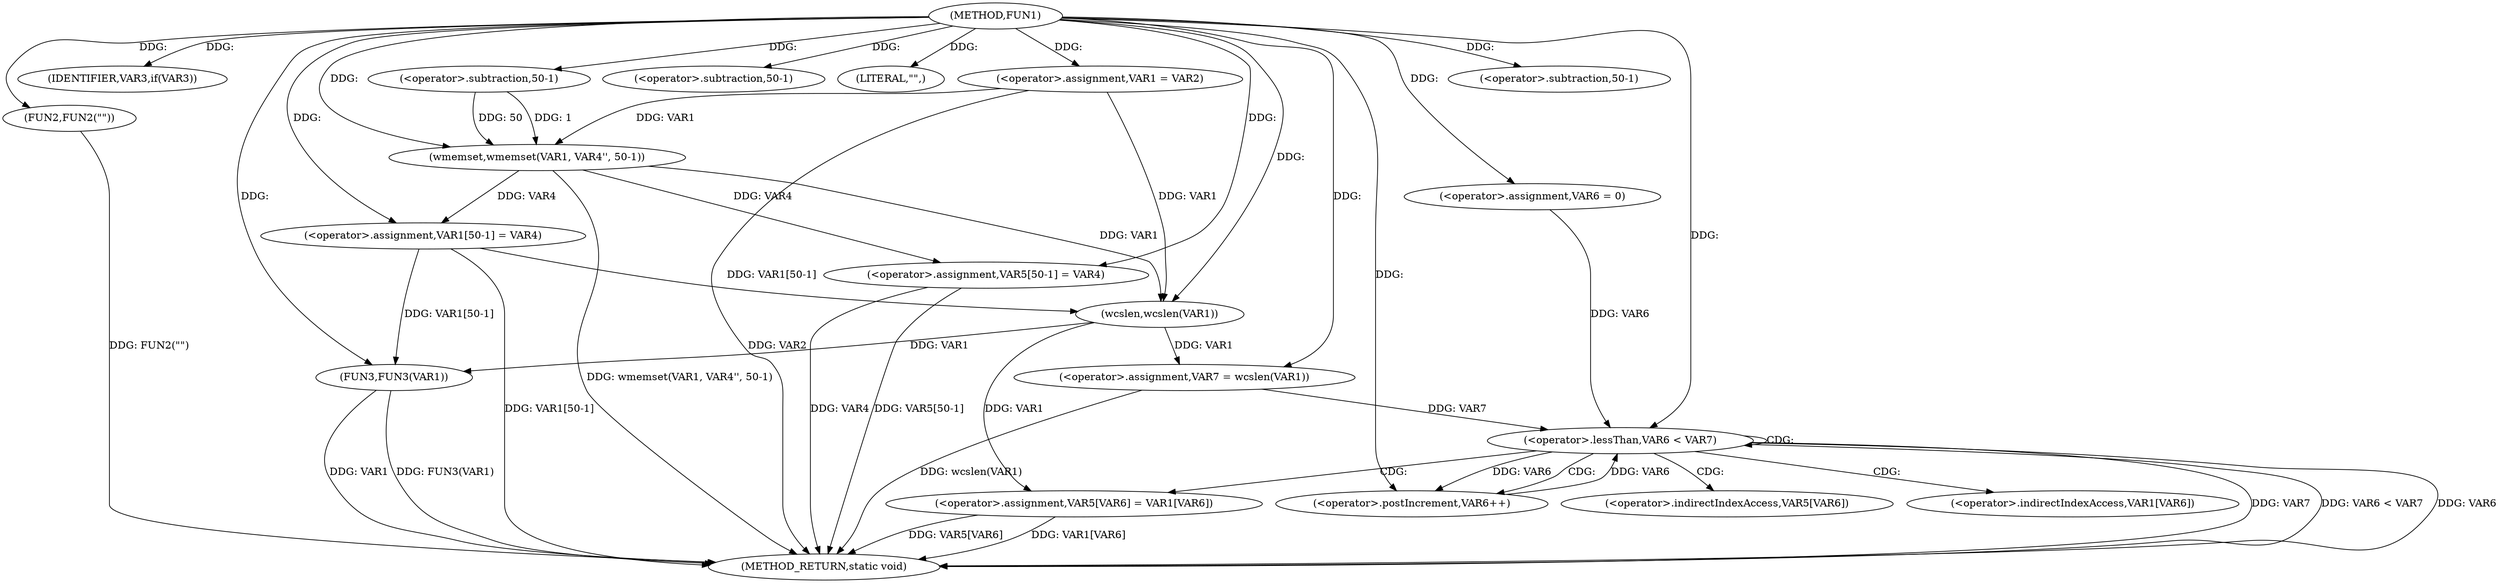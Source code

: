 digraph FUN1 {  
"1000100" [label = "(METHOD,FUN1)" ]
"1000161" [label = "(METHOD_RETURN,static void)" ]
"1000104" [label = "(<operator>.assignment,VAR1 = VAR2)" ]
"1000108" [label = "(IDENTIFIER,VAR3,if(VAR3))" ]
"1000110" [label = "(FUN2,FUN2(\"\"))" ]
"1000114" [label = "(wmemset,wmemset(VAR1, VAR4'', 50-1))" ]
"1000117" [label = "(<operator>.subtraction,50-1)" ]
"1000120" [label = "(<operator>.assignment,VAR1[50-1] = VAR4)" ]
"1000123" [label = "(<operator>.subtraction,50-1)" ]
"1000128" [label = "(LITERAL,\"\",)" ]
"1000131" [label = "(<operator>.assignment,VAR7 = wcslen(VAR1))" ]
"1000133" [label = "(wcslen,wcslen(VAR1))" ]
"1000136" [label = "(<operator>.assignment,VAR6 = 0)" ]
"1000139" [label = "(<operator>.lessThan,VAR6 < VAR7)" ]
"1000142" [label = "(<operator>.postIncrement,VAR6++)" ]
"1000145" [label = "(<operator>.assignment,VAR5[VAR6] = VAR1[VAR6])" ]
"1000152" [label = "(<operator>.assignment,VAR5[50-1] = VAR4)" ]
"1000155" [label = "(<operator>.subtraction,50-1)" ]
"1000159" [label = "(FUN3,FUN3(VAR1))" ]
"1000146" [label = "(<operator>.indirectIndexAccess,VAR5[VAR6])" ]
"1000149" [label = "(<operator>.indirectIndexAccess,VAR1[VAR6])" ]
  "1000159" -> "1000161"  [ label = "DDG: FUN3(VAR1)"] 
  "1000120" -> "1000161"  [ label = "DDG: VAR1[50-1]"] 
  "1000145" -> "1000161"  [ label = "DDG: VAR1[VAR6]"] 
  "1000152" -> "1000161"  [ label = "DDG: VAR5[50-1]"] 
  "1000131" -> "1000161"  [ label = "DDG: wcslen(VAR1)"] 
  "1000145" -> "1000161"  [ label = "DDG: VAR5[VAR6]"] 
  "1000104" -> "1000161"  [ label = "DDG: VAR2"] 
  "1000114" -> "1000161"  [ label = "DDG: wmemset(VAR1, VAR4'', 50-1)"] 
  "1000159" -> "1000161"  [ label = "DDG: VAR1"] 
  "1000139" -> "1000161"  [ label = "DDG: VAR7"] 
  "1000139" -> "1000161"  [ label = "DDG: VAR6 < VAR7"] 
  "1000139" -> "1000161"  [ label = "DDG: VAR6"] 
  "1000152" -> "1000161"  [ label = "DDG: VAR4"] 
  "1000110" -> "1000161"  [ label = "DDG: FUN2(\"\")"] 
  "1000100" -> "1000104"  [ label = "DDG: "] 
  "1000100" -> "1000108"  [ label = "DDG: "] 
  "1000100" -> "1000110"  [ label = "DDG: "] 
  "1000104" -> "1000114"  [ label = "DDG: VAR1"] 
  "1000100" -> "1000114"  [ label = "DDG: "] 
  "1000117" -> "1000114"  [ label = "DDG: 50"] 
  "1000117" -> "1000114"  [ label = "DDG: 1"] 
  "1000100" -> "1000117"  [ label = "DDG: "] 
  "1000114" -> "1000120"  [ label = "DDG: VAR4"] 
  "1000100" -> "1000120"  [ label = "DDG: "] 
  "1000100" -> "1000123"  [ label = "DDG: "] 
  "1000100" -> "1000128"  [ label = "DDG: "] 
  "1000133" -> "1000131"  [ label = "DDG: VAR1"] 
  "1000100" -> "1000131"  [ label = "DDG: "] 
  "1000104" -> "1000133"  [ label = "DDG: VAR1"] 
  "1000114" -> "1000133"  [ label = "DDG: VAR1"] 
  "1000120" -> "1000133"  [ label = "DDG: VAR1[50-1]"] 
  "1000100" -> "1000133"  [ label = "DDG: "] 
  "1000100" -> "1000136"  [ label = "DDG: "] 
  "1000142" -> "1000139"  [ label = "DDG: VAR6"] 
  "1000136" -> "1000139"  [ label = "DDG: VAR6"] 
  "1000100" -> "1000139"  [ label = "DDG: "] 
  "1000131" -> "1000139"  [ label = "DDG: VAR7"] 
  "1000139" -> "1000142"  [ label = "DDG: VAR6"] 
  "1000100" -> "1000142"  [ label = "DDG: "] 
  "1000133" -> "1000145"  [ label = "DDG: VAR1"] 
  "1000100" -> "1000152"  [ label = "DDG: "] 
  "1000114" -> "1000152"  [ label = "DDG: VAR4"] 
  "1000100" -> "1000155"  [ label = "DDG: "] 
  "1000133" -> "1000159"  [ label = "DDG: VAR1"] 
  "1000120" -> "1000159"  [ label = "DDG: VAR1[50-1]"] 
  "1000100" -> "1000159"  [ label = "DDG: "] 
  "1000139" -> "1000142"  [ label = "CDG: "] 
  "1000139" -> "1000145"  [ label = "CDG: "] 
  "1000139" -> "1000139"  [ label = "CDG: "] 
  "1000139" -> "1000146"  [ label = "CDG: "] 
  "1000139" -> "1000149"  [ label = "CDG: "] 
}
